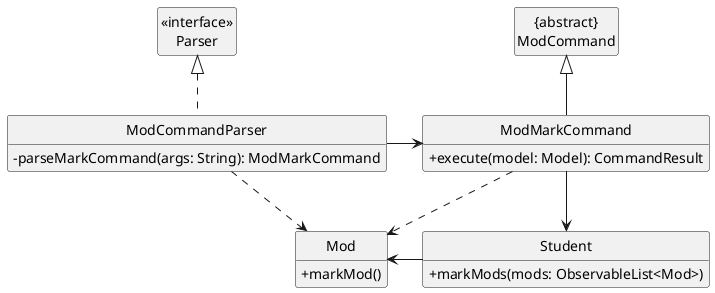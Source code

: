@startuml
skinparam classAttributeIconSize 0
hide circle
hide members
show ModCommandParser methods
show ModMarkCommand methods
show Student methods
show Mod methods

Class "<<interface>>\nParser" as Parser
Class "{abstract}\nModCommand" as ModCommand

Class ModCommandParser {
  -parseMarkCommand(args: String): ModMarkCommand
}
Class ModMarkCommand {
  +execute(model: Model): CommandResult
}
Class Student {
 +markMods(mods: ObservableList<Mod>)
}
Class Mod {
 +markMod()
}

Parser <|.. ModCommandParser
ModCommand <|-- ModMarkCommand
ModCommandParser -right-> ModMarkCommand
ModMarkCommand --> Student
Student -left-> Mod
ModCommandParser ..> Mod
ModMarkCommand ..> Mod

@enduml
